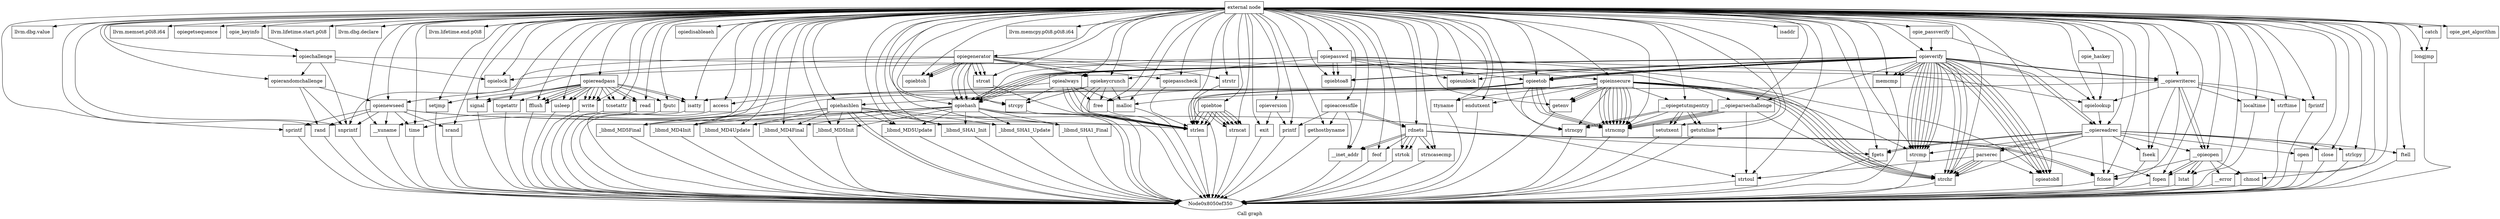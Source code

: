 digraph "Call graph" {
	label="Call graph";

	Node0x8050ef320 [shape=record,label="{external node}"];
	Node0x8050ef320 -> Node0x8050ef3b0;
	Node0x8050ef320 -> Node0x8050ef410;
	Node0x8050ef320 -> Node0x8050ef470;
	Node0x8050ef320 -> Node0x8050ef4d0;
	Node0x8050ef320 -> Node0x8050ef530;
	Node0x8050ef320 -> Node0x8050ef650;
	Node0x8050ef320 -> Node0x8050ef710;
	Node0x8050ef320 -> Node0x8050ef770;
	Node0x8050ef320 -> Node0x8050ef7d0;
	Node0x8050ef320 -> Node0x8050efb90;
	Node0x8050ef320 -> Node0x8050efbf0;
	Node0x8050ef320 -> Node0x8050ef830;
	Node0x8050ef320 -> Node0x8050ef890;
	Node0x8050ef320 -> Node0x8050ef8f0;
	Node0x8050ef320 -> Node0x8050efc50;
	Node0x8050ef320 -> Node0x8050ef950;
	Node0x8050ef320 -> Node0x8050ef9b0;
	Node0x8050ef320 -> Node0x8050efa10;
	Node0x8050ef320 -> Node0x8050efa70;
	Node0x8050ef320 -> Node0x8050efad0;
	Node0x8050ef320 -> Node0x8050efb30;
	Node0x8050ef320 -> Node0x8050efcb0;
	Node0x8050ef320 -> Node0x8050efd10;
	Node0x8050ef320 -> Node0x8050efd70;
	Node0x8050ef320 -> Node0x8050efdd0;
	Node0x8050ef320 -> Node0x8050efe30;
	Node0x8050ef320 -> Node0x8050efe90;
	Node0x8050ef320 -> Node0x8050efef0;
	Node0x8050ef320 -> Node0x8050ef5f0;
	Node0x8050ef320 -> Node0x8050ef590;
	Node0x8050ef320 -> Node0x8050effb0;
	Node0x8050ef320 -> Node0x8050f0010;
	Node0x8050ef320 -> Node0x8050f0070;
	Node0x8050ef320 -> Node0x8050f00d0;
	Node0x8050ef320 -> Node0x8050f0130;
	Node0x8050ef320 -> Node0x8050f0190;
	Node0x8050ef320 -> Node0x8050f01f0;
	Node0x8050ef320 -> Node0x8050f0250;
	Node0x8050ef320 -> Node0x8050f02b0;
	Node0x8050ef320 -> Node0x8050f0310;
	Node0x8050ef320 -> Node0x8050f0370;
	Node0x8050ef320 -> Node0x8050f03d0;
	Node0x8050ef320 -> Node0x8050ef6b0;
	Node0x8050ef320 -> Node0x8050f05b0;
	Node0x8050ef320 -> Node0x8050f0610;
	Node0x8050ef320 -> Node0x8050f0670;
	Node0x8050ef320 -> Node0x8050f0a30;
	Node0x8050ef320 -> Node0x8050f06d0;
	Node0x8050ef320 -> Node0x8050f0730;
	Node0x8050ef320 -> Node0x8050f0790;
	Node0x8050ef320 -> Node0x8050f07f0;
	Node0x8050ef320 -> Node0x8050f0850;
	Node0x8050ef320 -> Node0x8050f08b0;
	Node0x8050ef320 -> Node0x8050f0910;
	Node0x8050ef320 -> Node0x8050f0970;
	Node0x8050ef320 -> Node0x8050f09d0;
	Node0x8050ef320 -> Node0x8050f0a90;
	Node0x8050ef320 -> Node0x8050f0550;
	Node0x8050ef320 -> Node0x8050f0af0;
	Node0x8050ef320 -> Node0x8050f0b50;
	Node0x8050ef320 -> Node0x8050f0bb0;
	Node0x8050ef320 -> Node0x8050f0c10;
	Node0x8050ef320 -> Node0x8050f0c70;
	Node0x8050ef320 -> Node0x8050f0cd0;
	Node0x8050ef320 -> Node0x8050f0d30;
	Node0x8050ef320 -> Node0x8050f0d90;
	Node0x8050ef320 -> Node0x8050f0490;
	Node0x8050ef320 -> Node0x8050f0df0;
	Node0x8050ef320 -> Node0x8050f0e50;
	Node0x8050ef320 -> Node0x8050f0eb0;
	Node0x8050ef320 -> Node0x8050f0f10;
	Node0x8050ef320 -> Node0x8050f0f70;
	Node0x8050ef320 -> Node0x8050f0fd0;
	Node0x8050ef320 -> Node0x80505b030;
	Node0x8050ef320 -> Node0x80505b090;
	Node0x8050ef320 -> Node0x80505b0f0;
	Node0x8050ef320 -> Node0x80505b150;
	Node0x8050ef320 -> Node0x80505b1b0;
	Node0x8050ef320 -> Node0x80505b210;
	Node0x8050ef320 -> Node0x80505b270;
	Node0x8050ef320 -> Node0x80505b2d0;
	Node0x8050ef320 -> Node0x80505b330;
	Node0x8050ef320 -> Node0x80505b390;
	Node0x8050ef320 -> Node0x80505b3f0;
	Node0x8050ef320 -> Node0x8050f0430;
	Node0x8050ef320 -> Node0x80505b450;
	Node0x8050ef320 -> Node0x80505b4b0;
	Node0x8050ef320 -> Node0x80505b570;
	Node0x8050ef320 -> Node0x80505b510;
	Node0x8050ef320 -> Node0x80505b5d0;
	Node0x8050ef320 -> Node0x80505b630;
	Node0x8050ef320 -> Node0x8050eff50;
	Node0x8050ef320 -> Node0x80505b6f0;
	Node0x8050ef320 -> Node0x80505b750;
	Node0x8050ef320 -> Node0x80505b7b0;
	Node0x8050ef320 -> Node0x80505b870;
	Node0x8050ef320 -> Node0x80505b8d0;
	Node0x8050ef320 -> Node0x8050f04f0;
	Node0x8050ef320 -> Node0x80505b930;
	Node0x8050ef320 -> Node0x80505b990;
	Node0x8050ef320 -> Node0x80505b9f0;
	Node0x8050ef320 -> Node0x80505b690;
	Node0x8050ef320 -> Node0x80505ba50;
	Node0x8050ef320 -> Node0x80505bab0;
	Node0x8050ef320 -> Node0x80505bb10;
	Node0x8050ef320 -> Node0x80505bb70;
	Node0x8050ef320 -> Node0x80505bbd0;
	Node0x8050ef320 -> Node0x80505bc30;
	Node0x8050ef320 -> Node0x80505bc90;
	Node0x8050ef3b0 [shape=record,label="{opieatob8}"];
	Node0x8050ef410 [shape=record,label="{llvm.dbg.value}"];
	Node0x8050ef470 [shape=record,label="{opiebtoa8}"];
	Node0x8050ef4d0 [shape=record,label="{opiebtoh}"];
	Node0x8050ef530 [shape=record,label="{opiechallenge}"];
	Node0x8050ef530 -> Node0x8050ef590;
	Node0x8050ef530 -> Node0x8050ef5f0;
	Node0x8050ef530 -> Node0x8050ef650;
	Node0x8050ef530 -> Node0x8050ef6b0;
	Node0x8050ef650 [shape=record,label="{snprintf}"];
	Node0x8050ef650 -> Node0x8050ef350;
	Node0x8050ef710 [shape=record,label="{llvm.memset.p0i8.i64}"];
	Node0x8050ef770 [shape=record,label="{opiegetsequence}"];
	Node0x8050ef7d0 [shape=record,label="{opiehash}"];
	Node0x8050ef7d0 -> Node0x8050ef830;
	Node0x8050ef7d0 -> Node0x8050ef890;
	Node0x8050ef7d0 -> Node0x8050ef8f0;
	Node0x8050ef7d0 -> Node0x8050ef350;
	Node0x8050ef7d0 -> Node0x8050ef350;
	Node0x8050ef7d0 -> Node0x8050ef950;
	Node0x8050ef7d0 -> Node0x8050ef9b0;
	Node0x8050ef7d0 -> Node0x8050efa10;
	Node0x8050ef7d0 -> Node0x8050efa70;
	Node0x8050ef7d0 -> Node0x8050efad0;
	Node0x8050ef7d0 -> Node0x8050efb30;
	Node0x8050efb90 [shape=record,label="{llvm.lifetime.start.p0i8}"];
	Node0x8050efbf0 [shape=record,label="{llvm.dbg.declare}"];
	Node0x8050ef830 [shape=record,label="{_libmd_SHA1_Init}"];
	Node0x8050ef830 -> Node0x8050ef350;
	Node0x8050ef890 [shape=record,label="{_libmd_SHA1_Update}"];
	Node0x8050ef890 -> Node0x8050ef350;
	Node0x8050ef8f0 [shape=record,label="{_libmd_SHA1_Final}"];
	Node0x8050ef8f0 -> Node0x8050ef350;
	Node0x8050efc50 [shape=record,label="{llvm.lifetime.end.p0i8}"];
	Node0x8050ef950 [shape=record,label="{_libmd_MD4Init}"];
	Node0x8050ef950 -> Node0x8050ef350;
	Node0x8050ef9b0 [shape=record,label="{_libmd_MD4Update}"];
	Node0x8050ef9b0 -> Node0x8050ef350;
	Node0x8050efa10 [shape=record,label="{_libmd_MD4Final}"];
	Node0x8050efa10 -> Node0x8050ef350;
	Node0x8050efa70 [shape=record,label="{_libmd_MD5Init}"];
	Node0x8050efa70 -> Node0x8050ef350;
	Node0x8050efad0 [shape=record,label="{_libmd_MD5Update}"];
	Node0x8050efad0 -> Node0x8050ef350;
	Node0x8050efb30 [shape=record,label="{_libmd_MD5Final}"];
	Node0x8050efb30 -> Node0x8050ef350;
	Node0x8050efcb0 [shape=record,label="{opiehashlen}"];
	Node0x8050efcb0 -> Node0x8050ef830;
	Node0x8050efcb0 -> Node0x8050ef890;
	Node0x8050efcb0 -> Node0x8050ef8f0;
	Node0x8050efcb0 -> Node0x8050ef350;
	Node0x8050efcb0 -> Node0x8050ef350;
	Node0x8050efcb0 -> Node0x8050ef950;
	Node0x8050efcb0 -> Node0x8050ef9b0;
	Node0x8050efcb0 -> Node0x8050efa10;
	Node0x8050efcb0 -> Node0x8050efa70;
	Node0x8050efcb0 -> Node0x8050efad0;
	Node0x8050efcb0 -> Node0x8050efb30;
	Node0x8050efd10 [shape=record,label="{opiekeycrunch}"];
	Node0x8050efd10 -> Node0x8050efd70;
	Node0x8050efd10 -> Node0x8050efd70;
	Node0x8050efd10 -> Node0x8050efdd0;
	Node0x8050efd10 -> Node0x8050efe30;
	Node0x8050efd10 -> Node0x8050efcb0;
	Node0x8050efd10 -> Node0x8050efe90;
	Node0x8050efd70 [shape=record,label="{strlen}"];
	Node0x8050efd70 -> Node0x8050ef350;
	Node0x8050efdd0 [shape=record,label="{malloc}"];
	Node0x8050efdd0 -> Node0x8050ef350;
	Node0x8050efe30 [shape=record,label="{strcpy}"];
	Node0x8050efe30 -> Node0x8050ef350;
	Node0x8050efe90 [shape=record,label="{free}"];
	Node0x8050efe90 -> Node0x8050ef350;
	Node0x8050efef0 [shape=record,label="{opiedisableaeh}"];
	Node0x8050f0670 [shape=record,label="{setjmp}"];
	Node0x8050f0670 -> Node0x8050ef350;
	Node0x8050ef5f0 [shape=record,label="{opielock}"];
	Node0x8050ef590 [shape=record,label="{opielookup}"];
	Node0x8050ef590 -> Node0x8050eff50;
	Node0x8050effb0 [shape=record,label="{opienewseed}"];
	Node0x8050effb0 -> Node0x8050efd70;
	Node0x8050effb0 -> Node0x8050f0010;
	Node0x8050effb0 -> Node0x8050f0070;
	Node0x8050effb0 -> Node0x8050f00d0;
	Node0x8050effb0 -> Node0x8050f0130;
	Node0x8050effb0 -> Node0x8050f0190;
	Node0x8050effb0 -> Node0x8050f01f0;
	Node0x8050effb0 -> Node0x8050ef650;
	Node0x8050f0010 [shape=record,label="{strtoul}"];
	Node0x8050f0010 -> Node0x8050ef350;
	Node0x8050f0070 [shape=record,label="{sprintf}"];
	Node0x8050f0070 -> Node0x8050ef350;
	Node0x8050f00d0 [shape=record,label="{time}"];
	Node0x8050f00d0 -> Node0x8050ef350;
	Node0x8050f0130 [shape=record,label="{srand}"];
	Node0x8050f0130 -> Node0x8050ef350;
	Node0x8050f0190 [shape=record,label="{__xuname}"];
	Node0x8050f0190 -> Node0x8050ef350;
	Node0x8050f01f0 [shape=record,label="{rand}"];
	Node0x8050f01f0 -> Node0x8050ef350;
	Node0x8050f0250 [shape=record,label="{__opieparsechallenge}"];
	Node0x8050f0250 -> Node0x8050f02b0;
	Node0x8050f0250 -> Node0x8050f0310;
	Node0x8050f0250 -> Node0x8050f0310;
	Node0x8050f0250 -> Node0x8050f0010;
	Node0x8050f0250 -> Node0x8050f0310;
	Node0x8050f0250 -> Node0x8050f0310;
	Node0x8050f02b0 [shape=record,label="{strchr}"];
	Node0x8050f02b0 -> Node0x8050ef350;
	Node0x8050f0310 [shape=record,label="{strncmp}"];
	Node0x8050f0310 -> Node0x8050ef350;
	Node0x8050f0370 [shape=record,label="{opiepasscheck}"];
	Node0x8050f0370 -> Node0x8050efd70;
	Node0x8050f03d0 [shape=record,label="{opiepasswd}"];
	Node0x8050f03d0 -> Node0x8050f0430;
	Node0x8050f03d0 -> Node0x8050efd10;
	Node0x8050f03d0 -> Node0x8050ef7d0;
	Node0x8050f03d0 -> Node0x8050ef470;
	Node0x8050f03d0 -> Node0x8050f0490;
	Node0x8050f03d0 -> Node0x8050ef3b0;
	Node0x8050f03d0 -> Node0x8050ef470;
	Node0x8050f03d0 -> Node0x8050ef5f0;
	Node0x8050f03d0 -> Node0x8050f04f0;
	Node0x8050f03d0 -> Node0x8050f0550;
	Node0x8050ef6b0 [shape=record,label="{opierandomchallenge}"];
	Node0x8050ef6b0 -> Node0x8050effb0;
	Node0x8050ef6b0 -> Node0x8050f01f0;
	Node0x8050ef6b0 -> Node0x8050ef650;
	Node0x8050f05b0 [shape=record,label="{llvm.memcpy.p0i8.p0i8.i64}"];
	Node0x8050f0610 [shape=record,label="{opiereadpass}"];
	Node0x8050f0610 -> Node0x8050f0670;
	Node0x8050f0610 -> Node0x8050f06d0;
	Node0x8050f0610 -> Node0x8050f0730;
	Node0x8050f0610 -> Node0x8050f0730;
	Node0x8050f0610 -> Node0x8050f0790;
	Node0x8050f0610 -> Node0x8050f07f0;
	Node0x8050f0610 -> Node0x8050f0850;
	Node0x8050f0610 -> Node0x8050f08b0;
	Node0x8050f0610 -> Node0x8050f0850;
	Node0x8050f0610 -> Node0x8050f0910;
	Node0x8050f0610 -> Node0x8050f0970;
	Node0x8050f0610 -> Node0x8050f0910;
	Node0x8050f0610 -> Node0x8050f0970;
	Node0x8050f0610 -> Node0x8050f0970;
	Node0x8050f0610 -> Node0x8050f0970;
	Node0x8050f0610 -> Node0x8050f0790;
	Node0x8050f0610 -> Node0x8050f08b0;
	Node0x8050f0610 -> Node0x8050f06d0;
	Node0x8050f0610 -> Node0x8050f09d0;
	Node0x8050f0610 -> Node0x8050f0730;
	Node0x8050f0a30 [shape=record,label="{catch}"];
	Node0x8050f0a30 -> Node0x8050f0a90;
	Node0x8050f06d0 [shape=record,label="{signal}"];
	Node0x8050f06d0 -> Node0x8050ef350;
	Node0x8050f0730 [shape=record,label="{fflush}"];
	Node0x8050f0730 -> Node0x8050ef350;
	Node0x8050f0790 [shape=record,label="{isatty}"];
	Node0x8050f0790 -> Node0x8050ef350;
	Node0x8050f07f0 [shape=record,label="{tcgetattr}"];
	Node0x8050f07f0 -> Node0x8050ef350;
	Node0x8050f0850 [shape=record,label="{usleep}"];
	Node0x8050f0850 -> Node0x8050ef350;
	Node0x8050f08b0 [shape=record,label="{tcsetattr}"];
	Node0x8050f08b0 -> Node0x8050ef350;
	Node0x8050f0910 [shape=record,label="{read}"];
	Node0x8050f0910 -> Node0x8050ef350;
	Node0x8050f0970 [shape=record,label="{write}"];
	Node0x8050f0970 -> Node0x8050ef350;
	Node0x8050f09d0 [shape=record,label="{fputc}"];
	Node0x8050f09d0 -> Node0x8050ef350;
	Node0x8050f0a90 [shape=record,label="{longjmp}"];
	Node0x8050f0a90 -> Node0x8050ef350;
	Node0x8050f0550 [shape=record,label="{opieunlock}"];
	Node0x8050f0af0 [shape=record,label="{opieverify}"];
	Node0x8050f0af0 -> Node0x8050ef3b0;
	Node0x8050f0af0 -> Node0x8050f02b0;
	Node0x8050f0af0 -> Node0x8050f0b50;
	Node0x8050f0af0 -> Node0x8050f0b50;
	Node0x8050f0af0 -> Node0x8050f0490;
	Node0x8050f0af0 -> Node0x8050ef7d0;
	Node0x8050f0af0 -> Node0x8050f0bb0;
	Node0x8050f0af0 -> Node0x8050ef3b0;
	Node0x8050f0af0 -> Node0x8050ef7d0;
	Node0x8050f0af0 -> Node0x8050f0490;
	Node0x8050f0af0 -> Node0x8050ef7d0;
	Node0x8050f0af0 -> Node0x8050ef3b0;
	Node0x8050f0af0 -> Node0x8050ef7d0;
	Node0x8050f0af0 -> Node0x8050f02b0;
	Node0x8050f0af0 -> Node0x8050ef3b0;
	Node0x8050f0af0 -> Node0x8050f0490;
	Node0x8050f0af0 -> Node0x8050ef7d0;
	Node0x8050f0af0 -> Node0x8050f0bb0;
	Node0x8050f0af0 -> Node0x8050eff50;
	Node0x8050f0af0 -> Node0x8050f0b50;
	Node0x8050f0af0 -> Node0x8050f0b50;
	Node0x8050f0af0 -> Node0x8050ef470;
	Node0x8050f0af0 -> Node0x8050f04f0;
	Node0x8050f0af0 -> Node0x8050f02b0;
	Node0x8050f0af0 -> Node0x8050f0250;
	Node0x8050f0af0 -> Node0x8050ef3b0;
	Node0x8050f0af0 -> Node0x8050f0490;
	Node0x8050f0af0 -> Node0x8050f0bb0;
	Node0x8050f0af0 -> Node0x8050eff50;
	Node0x8050f0af0 -> Node0x8050f0b50;
	Node0x8050f0af0 -> Node0x8050f0b50;
	Node0x8050f0af0 -> Node0x8050ef470;
	Node0x8050f0af0 -> Node0x8050f04f0;
	Node0x8050f0af0 -> Node0x8050f0550;
	Node0x8050f0af0 -> Node0x8050f0b50;
	Node0x8050f0af0 -> Node0x8050f0b50;
	Node0x8050f0b50 [shape=record,label="{strcmp}"];
	Node0x8050f0b50 -> Node0x8050ef350;
	Node0x8050f0bb0 [shape=record,label="{memcmp}"];
	Node0x8050f0bb0 -> Node0x8050ef350;
	Node0x8050f0c10 [shape=record,label="{opieversion}"];
	Node0x8050f0c10 -> Node0x8050f0c70;
	Node0x8050f0c10 -> Node0x8050f0cd0;
	Node0x8050f0c70 [shape=record,label="{printf}"];
	Node0x8050f0c70 -> Node0x8050ef350;
	Node0x8050f0cd0 [shape=record,label="{exit}"];
	Node0x8050f0cd0 -> Node0x8050ef350;
	Node0x8050f0d30 [shape=record,label="{opiebtoe}"];
	Node0x8050f0d30 -> Node0x8050f0d90;
	Node0x8050f0d30 -> Node0x8050efd70;
	Node0x8050f0d30 -> Node0x8050f0d90;
	Node0x8050f0d30 -> Node0x8050efd70;
	Node0x8050f0d30 -> Node0x8050f0d90;
	Node0x8050f0d30 -> Node0x8050efd70;
	Node0x8050f0d30 -> Node0x8050f0d90;
	Node0x8050f0d30 -> Node0x8050efd70;
	Node0x8050f0d30 -> Node0x8050f0d90;
	Node0x8050f0d30 -> Node0x8050efd70;
	Node0x8050f0d30 -> Node0x8050f0d90;
	Node0x8050f0d90 [shape=record,label="{strncat}"];
	Node0x8050f0d90 -> Node0x8050ef350;
	Node0x8050f0490 [shape=record,label="{opieetob}"];
	Node0x8050f0490 -> Node0x8050efd70;
	Node0x8050f0490 -> Node0x8050efdd0;
	Node0x8050f0490 -> Node0x8050f0df0;
	Node0x8050f0490 -> Node0x8050efd70;
	Node0x8050f0490 -> Node0x8050f0310;
	Node0x8050f0490 -> Node0x8050f0310;
	Node0x8050f0490 -> Node0x8050f0310;
	Node0x8050f0490 -> Node0x8050efe90;
	Node0x8050f0df0 [shape=record,label="{strncpy}"];
	Node0x8050f0df0 -> Node0x8050ef350;
	Node0x8050f0e50 [shape=record,label="{opieaccessfile}"];
	Node0x8050f0e50 -> Node0x8050f0eb0;
	Node0x8050f0e50 -> Node0x8050f0f10;
	Node0x8050f0e50 -> Node0x8050f0f70;
	Node0x8050f0e50 -> Node0x8050f0c70;
	Node0x8050f0e50 -> Node0x8050f0f10;
	Node0x8050f0eb0 [shape=record,label="{__inet_addr}"];
	Node0x8050f0eb0 -> Node0x8050ef350;
	Node0x8050f0f10 [shape=record,label="{rdnets}"];
	Node0x8050f0f10 -> Node0x8050f0fd0;
	Node0x8050f0f10 -> Node0x80505b030;
	Node0x8050f0f10 -> Node0x80505b090;
	Node0x8050f0f10 -> Node0x80505b0f0;
	Node0x8050f0f10 -> Node0x80505b150;
	Node0x8050f0f10 -> Node0x80505b150;
	Node0x8050f0f10 -> Node0x80505b0f0;
	Node0x8050f0f10 -> Node0x8050f0eb0;
	Node0x8050f0f10 -> Node0x80505b0f0;
	Node0x8050f0f10 -> Node0x8050f0eb0;
	Node0x8050f0f10 -> Node0x80505b1b0;
	Node0x8050f0f10 -> Node0x80505b1b0;
	Node0x8050f0f70 [shape=record,label="{gethostbyname}"];
	Node0x8050f0f70 -> Node0x8050ef350;
	Node0x8050f0fd0 [shape=record,label="{fopen}"];
	Node0x8050f0fd0 -> Node0x8050ef350;
	Node0x80505b030 [shape=record,label="{fgets}"];
	Node0x80505b030 -> Node0x8050ef350;
	Node0x80505b090 [shape=record,label="{feof}"];
	Node0x80505b090 -> Node0x8050ef350;
	Node0x80505b0f0 [shape=record,label="{strtok}"];
	Node0x80505b0f0 -> Node0x8050ef350;
	Node0x80505b150 [shape=record,label="{strncasecmp}"];
	Node0x80505b150 -> Node0x8050ef350;
	Node0x80505b1b0 [shape=record,label="{fclose}"];
	Node0x80505b1b0 -> Node0x8050ef350;
	Node0x80505b210 [shape=record,label="{isaddr}"];
	Node0x80505b270 [shape=record,label="{opiealways}"];
	Node0x80505b270 -> Node0x8050efd70;
	Node0x80505b270 -> Node0x8050efdd0;
	Node0x80505b270 -> Node0x8050efe30;
	Node0x80505b270 -> Node0x8050efd70;
	Node0x80505b270 -> Node0x8050efd70;
	Node0x80505b270 -> Node0x80505b2d0;
	Node0x80505b270 -> Node0x8050efe90;
	Node0x80505b2d0 [shape=record,label="{access}"];
	Node0x80505b2d0 -> Node0x8050ef350;
	Node0x80505b330 [shape=record,label="{opiegenerator}"];
	Node0x80505b330 -> Node0x80505b390;
	Node0x80505b330 -> Node0x8050f0250;
	Node0x80505b330 -> Node0x8050f0370;
	Node0x80505b330 -> Node0x8050efd10;
	Node0x80505b330 -> Node0x8050ef7d0;
	Node0x80505b330 -> Node0x8050efe30;
	Node0x80505b330 -> Node0x8050effb0;
	Node0x80505b330 -> Node0x8050efd10;
	Node0x80505b330 -> Node0x8050ef7d0;
	Node0x80505b330 -> Node0x8050ef4d0;
	Node0x80505b330 -> Node0x80505b3f0;
	Node0x80505b330 -> Node0x8050ef650;
	Node0x80505b330 -> Node0x80505b3f0;
	Node0x80505b330 -> Node0x8050ef4d0;
	Node0x80505b330 -> Node0x80505b3f0;
	Node0x80505b330 -> Node0x8050ef7d0;
	Node0x80505b330 -> Node0x8050ef4d0;
	Node0x80505b390 [shape=record,label="{strstr}"];
	Node0x80505b390 -> Node0x8050ef350;
	Node0x80505b3f0 [shape=record,label="{strcat}"];
	Node0x80505b3f0 -> Node0x8050ef350;
	Node0x8050f0430 [shape=record,label="{opieinsecure}"];
	Node0x8050f0430 -> Node0x80505b450;
	Node0x8050f0430 -> Node0x80505b450;
	Node0x8050f0430 -> Node0x80505b450;
	Node0x8050f0430 -> Node0x8050f02b0;
	Node0x8050f0430 -> Node0x8050f0310;
	Node0x8050f0430 -> Node0x8050f0310;
	Node0x8050f0430 -> Node0x8050f0310;
	Node0x8050f0430 -> Node0x8050f0310;
	Node0x8050f0430 -> Node0x8050f0190;
	Node0x8050f0430 -> Node0x8050f0310;
	Node0x8050f0430 -> Node0x8050f02b0;
	Node0x8050f0430 -> Node0x8050f0310;
	Node0x8050f0430 -> Node0x8050f0b50;
	Node0x8050f0430 -> Node0x8050f0790;
	Node0x8050f0430 -> Node0x80505b4b0;
	Node0x8050f0430 -> Node0x80505b510;
	Node0x8050f0430 -> Node0x80505b570;
	Node0x8050f0430 -> Node0x8050f0df0;
	Node0x8050f0430 -> Node0x8050f02b0;
	Node0x8050f0430 -> Node0x8050f0310;
	Node0x8050f0430 -> Node0x8050f02b0;
	Node0x8050f0430 -> Node0x8050f02b0;
	Node0x8050f0430 -> Node0x8050f0310;
	Node0x80505b450 [shape=record,label="{getenv}"];
	Node0x80505b450 -> Node0x8050ef350;
	Node0x80505b4b0 [shape=record,label="{ttyname}"];
	Node0x80505b4b0 -> Node0x8050ef350;
	Node0x80505b570 [shape=record,label="{endutxent}"];
	Node0x80505b570 -> Node0x8050ef350;
	Node0x80505b510 [shape=record,label="{__opiegetutmpentry}"];
	Node0x80505b510 -> Node0x8050f0310;
	Node0x80505b510 -> Node0x8050f0df0;
	Node0x80505b510 -> Node0x80505b5d0;
	Node0x80505b510 -> Node0x80505b630;
	Node0x80505b510 -> Node0x8050f0df0;
	Node0x80505b510 -> Node0x80505b5d0;
	Node0x80505b510 -> Node0x80505b630;
	Node0x80505b5d0 [shape=record,label="{setutxent}"];
	Node0x80505b5d0 -> Node0x8050ef350;
	Node0x80505b630 [shape=record,label="{getutxline}"];
	Node0x80505b630 -> Node0x8050ef350;
	Node0x8050eff50 [shape=record,label="{__opiereadrec}"];
	Node0x8050eff50 -> Node0x80505b690;
	Node0x8050eff50 -> Node0x80505b6f0;
	Node0x8050eff50 -> Node0x80505b750;
	Node0x8050eff50 -> Node0x80505b7b0;
	Node0x8050eff50 -> Node0x80505b030;
	Node0x8050eff50 -> Node0x80505b810;
	Node0x8050eff50 -> Node0x8050f02b0;
	Node0x8050eff50 -> Node0x80505b870;
	Node0x8050eff50 -> Node0x80505b8d0;
	Node0x8050eff50 -> Node0x80505b030;
	Node0x8050eff50 -> Node0x80505b810;
	Node0x8050eff50 -> Node0x8050f0b50;
	Node0x8050eff50 -> Node0x80505b1b0;
	Node0x80505b6f0 [shape=record,label="{open}"];
	Node0x80505b6f0 -> Node0x8050ef350;
	Node0x80505b750 [shape=record,label="{close}"];
	Node0x80505b750 -> Node0x8050ef350;
	Node0x80505b7b0 [shape=record,label="{fseek}"];
	Node0x80505b7b0 -> Node0x8050ef350;
	Node0x80505b810 [shape=record,label="{parserec}"];
	Node0x80505b810 -> Node0x8050f02b0;
	Node0x80505b810 -> Node0x8050f02b0;
	Node0x80505b810 -> Node0x8050f0010;
	Node0x80505b810 -> Node0x8050f02b0;
	Node0x80505b810 -> Node0x8050f02b0;
	Node0x80505b810 -> Node0x8050ef3b0;
	Node0x80505b870 [shape=record,label="{strlcpy}"];
	Node0x80505b870 -> Node0x8050ef350;
	Node0x80505b8d0 [shape=record,label="{ftell}"];
	Node0x80505b8d0 -> Node0x8050ef350;
	Node0x8050f04f0 [shape=record,label="{__opiewriterec}"];
	Node0x8050f04f0 -> Node0x8050f00d0;
	Node0x8050f04f0 -> Node0x80505b930;
	Node0x8050f04f0 -> Node0x80505b990;
	Node0x8050f04f0 -> Node0x8050ef590;
	Node0x8050f04f0 -> Node0x80505b690;
	Node0x8050f04f0 -> Node0x80505b7b0;
	Node0x8050f04f0 -> Node0x80505b690;
	Node0x8050f04f0 -> Node0x80505b9f0;
	Node0x8050f04f0 -> Node0x80505b1b0;
	Node0x80505b930 [shape=record,label="{localtime}"];
	Node0x80505b930 -> Node0x8050ef350;
	Node0x80505b990 [shape=record,label="{strftime}"];
	Node0x80505b990 -> Node0x8050ef350;
	Node0x80505b9f0 [shape=record,label="{fprintf}"];
	Node0x80505b9f0 -> Node0x8050ef350;
	Node0x80505b690 [shape=record,label="{__opieopen}"];
	Node0x80505b690 -> Node0x80505ba50;
	Node0x80505b690 -> Node0x80505bab0;
	Node0x80505b690 -> Node0x8050f0fd0;
	Node0x80505b690 -> Node0x80505b1b0;
	Node0x80505b690 -> Node0x80505bb10;
	Node0x80505b690 -> Node0x80505ba50;
	Node0x80505b690 -> Node0x8050f0fd0;
	Node0x80505ba50 [shape=record,label="{lstat}"];
	Node0x80505ba50 -> Node0x8050ef350;
	Node0x80505bab0 [shape=record,label="{__error}"];
	Node0x80505bab0 -> Node0x8050ef350;
	Node0x80505bb10 [shape=record,label="{chmod}"];
	Node0x80505bb10 -> Node0x8050ef350;
	Node0x80505bb70 [shape=record,label="{opie_haskey}"];
	Node0x80505bb70 -> Node0x8050ef590;
	Node0x80505bbd0 [shape=record,label="{opie_keyinfo}"];
	Node0x80505bbd0 -> Node0x8050ef530;
	Node0x80505bc30 [shape=record,label="{opie_passverify}"];
	Node0x80505bc30 -> Node0x8050ef590;
	Node0x80505bc30 -> Node0x8050f0af0;
	Node0x80505bc90 [shape=record,label="{opie_get_algorithm}"];
}
